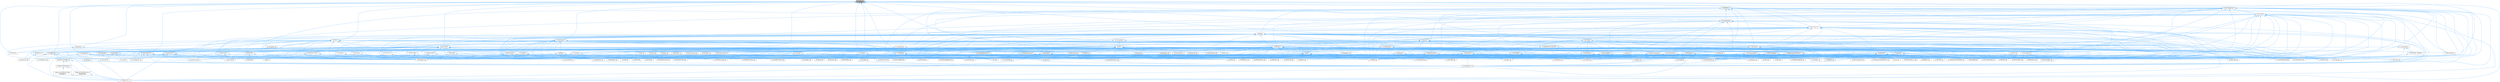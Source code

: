 digraph "src/types.h"
{
 // INTERACTIVE_SVG=YES
 // LATEX_PDF_SIZE
  bgcolor="transparent";
  edge [fontname=Helvetica,fontsize=10,labelfontname=Helvetica,labelfontsize=10];
  node [fontname=Helvetica,fontsize=10,shape=box,height=0.2,width=0.4];
  Node1 [label="src/types.h",height=0.2,width=0.4,color="gray40", fillcolor="grey60", style="filled", fontcolor="black",tooltip="This file contains a number of basic enums and types."];
  Node1 -> Node2 [dir="back",color="steelblue1",style="solid"];
  Node2 [label="src/clangparser.h",height=0.2,width=0.4,color="grey40", fillcolor="white", style="filled",URL="$d5/df7/clangparser_8h.html",tooltip=" "];
  Node2 -> Node3 [dir="back",color="steelblue1",style="solid"];
  Node3 [label="src/clangparser.cpp",height=0.2,width=0.4,color="grey40", fillcolor="white", style="filled",URL="$da/dce/clangparser_8cpp.html",tooltip=" "];
  Node2 -> Node4 [dir="back",color="steelblue1",style="solid"];
  Node4 [label="src/doxygen.cpp",height=0.2,width=0.4,color="grey40", fillcolor="white", style="filled",URL="$dc/d98/doxygen_8cpp.html",tooltip=" "];
  Node2 -> Node5 [dir="back",color="steelblue1",style="solid"];
  Node5 [label="src/filedef.cpp",height=0.2,width=0.4,color="grey40", fillcolor="white", style="filled",URL="$d6/ddc/filedef_8cpp.html",tooltip=" "];
  Node2 -> Node6 [dir="back",color="steelblue1",style="solid"];
  Node6 [label="src/scanner.l",height=0.2,width=0.4,color="grey40", fillcolor="white", style="filled",URL="$da/d11/scanner_8l.html",tooltip=" "];
  Node1 -> Node7 [dir="back",color="steelblue1",style="solid"];
  Node7 [label="src/classdef.cpp",height=0.2,width=0.4,color="grey40", fillcolor="white", style="filled",URL="$de/d89/classdef_8cpp.html",tooltip=" "];
  Node1 -> Node8 [dir="back",color="steelblue1",style="solid"];
  Node8 [label="src/commentscan.h",height=0.2,width=0.4,color="grey40", fillcolor="white", style="filled",URL="$db/d0d/commentscan_8h.html",tooltip="Interface for the comment block scanner."];
  Node8 -> Node9 [dir="back",color="steelblue1",style="solid"];
  Node9 [label="src/commentscan.l",height=0.2,width=0.4,color="grey40", fillcolor="white", style="filled",URL="$d7/d5f/commentscan_8l.html",tooltip=" "];
  Node8 -> Node10 [dir="back",color="steelblue1",style="solid"];
  Node10 [label="src/fortranscanner.l",height=0.2,width=0.4,color="grey40", fillcolor="white", style="filled",URL="$dd/d00/fortranscanner_8l.html",tooltip=" "];
  Node8 -> Node11 [dir="back",color="steelblue1",style="solid"];
  Node11 [label="src/markdown.cpp",height=0.2,width=0.4,color="grey40", fillcolor="white", style="filled",URL="$de/d04/markdown_8cpp.html",tooltip=" "];
  Node8 -> Node12 [dir="back",color="steelblue1",style="solid"];
  Node12 [label="src/pyscanner.l",height=0.2,width=0.4,color="grey40", fillcolor="white", style="filled",URL="$de/d2b/pyscanner_8l.html",tooltip=" "];
  Node8 -> Node6 [dir="back",color="steelblue1",style="solid"];
  Node8 -> Node13 [dir="back",color="steelblue1",style="solid"];
  Node13 [label="src/vhdldocgen.cpp",height=0.2,width=0.4,color="grey40", fillcolor="white", style="filled",URL="$de/dea/vhdldocgen_8cpp.html",tooltip=" "];
  Node8 -> Node14 [dir="back",color="steelblue1",style="solid"];
  Node14 [label="src/vhdljjparser.cpp",height=0.2,width=0.4,color="grey40", fillcolor="white", style="filled",URL="$d1/d86/vhdljjparser_8cpp.html",tooltip=" "];
  Node1 -> Node15 [dir="back",color="steelblue1",style="solid"];
  Node15 [label="src/context.h",height=0.2,width=0.4,color="grey40", fillcolor="white", style="filled",URL="$dc/d1e/context_8h.html",tooltip=" "];
  Node15 -> Node16 [dir="back",color="steelblue1",style="solid"];
  Node16 [label="src/context.cpp",height=0.2,width=0.4,color="grey40", fillcolor="white", style="filled",URL="$db/d12/context_8cpp.html",tooltip=" "];
  Node15 -> Node4 [dir="back",color="steelblue1",style="solid"];
  Node1 -> Node17 [dir="back",color="steelblue1",style="solid"];
  Node17 [label="src/declinfo.h",height=0.2,width=0.4,color="grey40", fillcolor="white", style="filled",URL="$d2/d4b/declinfo_8h.html",tooltip=" "];
  Node17 -> Node18 [dir="back",color="steelblue1",style="solid"];
  Node18 [label="src/declinfo.l",height=0.2,width=0.4,color="grey40", fillcolor="white", style="filled",URL="$d8/d0f/declinfo_8l.html",tooltip=" "];
  Node17 -> Node4 [dir="back",color="steelblue1",style="solid"];
  Node1 -> Node18 [dir="back",color="steelblue1",style="solid"];
  Node1 -> Node19 [dir="back",color="steelblue1",style="solid"];
  Node19 [label="src/defargs.h",height=0.2,width=0.4,color="grey40", fillcolor="white", style="filled",URL="$d8/d65/defargs_8h.html",tooltip=" "];
  Node19 -> Node7 [dir="back",color="steelblue1",style="solid"];
  Node19 -> Node20 [dir="back",color="steelblue1",style="solid"];
  Node20 [label="src/classlist.cpp",height=0.2,width=0.4,color="grey40", fillcolor="white", style="filled",URL="$d6/d10/classlist_8cpp.html",tooltip=" "];
  Node19 -> Node21 [dir="back",color="steelblue1",style="solid"];
  Node21 [label="src/defargs.l",height=0.2,width=0.4,color="grey40", fillcolor="white", style="filled",URL="$de/df3/defargs_8l.html",tooltip=" "];
  Node19 -> Node22 [dir="back",color="steelblue1",style="solid"];
  Node22 [label="src/defgen.cpp",height=0.2,width=0.4,color="grey40", fillcolor="white", style="filled",URL="$d3/d17/defgen_8cpp.html",tooltip=" "];
  Node19 -> Node23 [dir="back",color="steelblue1",style="solid"];
  Node23 [label="src/docbookgen.cpp",height=0.2,width=0.4,color="grey40", fillcolor="white", style="filled",URL="$d8/d29/docbookgen_8cpp.html",tooltip=" "];
  Node19 -> Node4 [dir="back",color="steelblue1",style="solid"];
  Node19 -> Node24 [dir="back",color="steelblue1",style="solid"];
  Node24 [label="src/fortrancode.l",height=0.2,width=0.4,color="grey40", fillcolor="white", style="filled",URL="$d9/d5b/fortrancode_8l.html",tooltip=" "];
  Node19 -> Node10 [dir="back",color="steelblue1",style="solid"];
  Node19 -> Node25 [dir="back",color="steelblue1",style="solid"];
  Node25 [label="src/memberdef.cpp",height=0.2,width=0.4,color="grey40", fillcolor="white", style="filled",URL="$d0/d72/memberdef_8cpp.html",tooltip=" "];
  Node19 -> Node26 [dir="back",color="steelblue1",style="solid"];
  Node26 [label="src/pre.l",height=0.2,width=0.4,color="grey40", fillcolor="white", style="filled",URL="$d0/da7/pre_8l.html",tooltip=" "];
  Node19 -> Node12 [dir="back",color="steelblue1",style="solid"];
  Node19 -> Node6 [dir="back",color="steelblue1",style="solid"];
  Node19 -> Node27 [dir="back",color="steelblue1",style="solid"];
  Node27 [label="src/symbolresolver.cpp",height=0.2,width=0.4,color="grey40", fillcolor="white", style="filled",URL="$d2/d99/symbolresolver_8cpp.html",tooltip=" "];
  Node19 -> Node28 [dir="back",color="steelblue1",style="solid"];
  Node28 [label="src/tagreader.cpp",height=0.2,width=0.4,color="grey40", fillcolor="white", style="filled",URL="$d4/d7b/tagreader_8cpp.html",tooltip=" "];
  Node19 -> Node29 [dir="back",color="steelblue1",style="solid"];
  Node29 [label="src/util.cpp",height=0.2,width=0.4,color="grey40", fillcolor="white", style="filled",URL="$df/d2d/util_8cpp.html",tooltip=" "];
  Node19 -> Node30 [dir="back",color="steelblue1",style="solid"];
  Node30 [label="src/xmlgen.cpp",height=0.2,width=0.4,color="grey40", fillcolor="white", style="filled",URL="$d0/dc3/xmlgen_8cpp.html",tooltip=" "];
  Node1 -> Node31 [dir="back",color="steelblue1",style="solid"];
  Node31 [label="src/definition.h",height=0.2,width=0.4,color="grey40", fillcolor="white", style="filled",URL="$df/da1/definition_8h.html",tooltip=" "];
  Node31 -> Node32 [dir="back",color="steelblue1",style="solid"];
  Node32 [label="src/classdef.h",height=0.2,width=0.4,color="grey40", fillcolor="white", style="filled",URL="$d1/da6/classdef_8h.html",tooltip=" "];
  Node32 -> Node7 [dir="back",color="steelblue1",style="solid"];
  Node32 -> Node33 [dir="back",color="steelblue1",style="solid"];
  Node33 [label="src/classlist.h",height=0.2,width=0.4,color="grey40", fillcolor="white", style="filled",URL="$d2/df8/classlist_8h.html",tooltip=" "];
  Node33 -> Node7 [dir="back",color="steelblue1",style="solid"];
  Node33 -> Node20 [dir="back",color="steelblue1",style="solid"];
  Node33 -> Node34 [dir="back",color="steelblue1",style="solid"];
  Node34 [label="src/code.l",height=0.2,width=0.4,color="grey40", fillcolor="white", style="filled",URL="$da/d1f/code_8l.html",tooltip=" "];
  Node33 -> Node16 [dir="back",color="steelblue1",style="solid"];
  Node33 -> Node22 [dir="back",color="steelblue1",style="solid"];
  Node33 -> Node35 [dir="back",color="steelblue1",style="solid"];
  Node35 [label="src/diagram.cpp",height=0.2,width=0.4,color="grey40", fillcolor="white", style="filled",URL="$da/d0d/diagram_8cpp.html",tooltip=" "];
  Node33 -> Node23 [dir="back",color="steelblue1",style="solid"];
  Node33 -> Node36 [dir="back",color="steelblue1",style="solid"];
  Node36 [label="src/docparser.cpp",height=0.2,width=0.4,color="grey40", fillcolor="white", style="filled",URL="$da/d17/docparser_8cpp.html",tooltip=" "];
  Node33 -> Node37 [dir="back",color="steelblue1",style="solid"];
  Node37 [label="src/dotgfxhierarchytable.cpp",height=0.2,width=0.4,color="grey40", fillcolor="white", style="filled",URL="$d4/d09/dotgfxhierarchytable_8cpp.html",tooltip=" "];
  Node33 -> Node38 [dir="back",color="steelblue1",style="solid"];
  Node38 [label="src/dotgroupcollaboration.cpp",height=0.2,width=0.4,color="grey40", fillcolor="white", style="filled",URL="$d1/d86/dotgroupcollaboration_8cpp.html",tooltip=" "];
  Node33 -> Node4 [dir="back",color="steelblue1",style="solid"];
  Node33 -> Node5 [dir="back",color="steelblue1",style="solid"];
  Node33 -> Node24 [dir="back",color="steelblue1",style="solid"];
  Node33 -> Node39 [dir="back",color="steelblue1",style="solid"];
  Node39 [label="src/groupdef.cpp",height=0.2,width=0.4,color="grey40", fillcolor="white", style="filled",URL="$d6/d42/groupdef_8cpp.html",tooltip=" "];
  Node33 -> Node40 [dir="back",color="steelblue1",style="solid"];
  Node40 [label="src/index.cpp",height=0.2,width=0.4,color="grey40", fillcolor="white", style="filled",URL="$db/d14/index_8cpp.html",tooltip="This file contains functions for the various index pages."];
  Node33 -> Node41 [dir="back",color="steelblue1",style="solid"];
  Node41 [label="src/latexgen.cpp",height=0.2,width=0.4,color="grey40", fillcolor="white", style="filled",URL="$d4/d42/latexgen_8cpp.html",tooltip=" "];
  Node33 -> Node42 [dir="back",color="steelblue1",style="solid"];
  Node42 [label="src/namespacedef.cpp",height=0.2,width=0.4,color="grey40", fillcolor="white", style="filled",URL="$d7/d1c/namespacedef_8cpp.html",tooltip=" "];
  Node33 -> Node43 [dir="back",color="steelblue1",style="solid"];
  Node43 [label="src/perlmodgen.cpp",height=0.2,width=0.4,color="grey40", fillcolor="white", style="filled",URL="$de/dd0/perlmodgen_8cpp.html",tooltip=" "];
  Node33 -> Node44 [dir="back",color="steelblue1",style="solid"];
  Node44 [label="src/pycode.l",height=0.2,width=0.4,color="grey40", fillcolor="white", style="filled",URL="$d3/ded/pycode_8l.html",tooltip=" "];
  Node33 -> Node45 [dir="back",color="steelblue1",style="solid"];
  Node45 [label="src/rtfgen.cpp",height=0.2,width=0.4,color="grey40", fillcolor="white", style="filled",URL="$d0/d9c/rtfgen_8cpp.html",tooltip=" "];
  Node33 -> Node46 [dir="back",color="steelblue1",style="solid"];
  Node46 [label="src/searchindex_js.cpp",height=0.2,width=0.4,color="grey40", fillcolor="white", style="filled",URL="$d9/d2f/searchindex__js_8cpp.html",tooltip=" "];
  Node33 -> Node29 [dir="back",color="steelblue1",style="solid"];
  Node33 -> Node13 [dir="back",color="steelblue1",style="solid"];
  Node33 -> Node30 [dir="back",color="steelblue1",style="solid"];
  Node32 -> Node15 [dir="back",color="steelblue1",style="solid"];
  Node32 -> Node35 [dir="back",color="steelblue1",style="solid"];
  Node32 -> Node23 [dir="back",color="steelblue1",style="solid"];
  Node32 -> Node47 [dir="back",color="steelblue1",style="solid"];
  Node47 [label="src/docsets.cpp",height=0.2,width=0.4,color="grey40", fillcolor="white", style="filled",URL="$d7/d8f/docsets_8cpp.html",tooltip=" "];
  Node32 -> Node48 [dir="back",color="steelblue1",style="solid"];
  Node48 [label="src/dotclassgraph.h",height=0.2,width=0.4,color="grey40", fillcolor="white", style="filled",URL="$d5/d04/dotclassgraph_8h.html",tooltip=" "];
  Node48 -> Node7 [dir="back",color="steelblue1",style="solid"];
  Node48 -> Node16 [dir="back",color="steelblue1",style="solid"];
  Node48 -> Node22 [dir="back",color="steelblue1",style="solid"];
  Node48 -> Node23 [dir="back",color="steelblue1",style="solid"];
  Node48 -> Node49 [dir="back",color="steelblue1",style="solid"];
  Node49 [label="src/dotclassgraph.cpp",height=0.2,width=0.4,color="grey40", fillcolor="white", style="filled",URL="$d4/dcd/dotclassgraph_8cpp.html",tooltip=" "];
  Node48 -> Node50 [dir="back",color="steelblue1",style="solid"];
  Node50 [label="src/htmlgen.cpp",height=0.2,width=0.4,color="grey40", fillcolor="white", style="filled",URL="$d8/d6e/htmlgen_8cpp.html",tooltip=" "];
  Node48 -> Node41 [dir="back",color="steelblue1",style="solid"];
  Node48 -> Node45 [dir="back",color="steelblue1",style="solid"];
  Node48 -> Node30 [dir="back",color="steelblue1",style="solid"];
  Node32 -> Node51 [dir="back",color="steelblue1",style="solid"];
  Node51 [label="src/dotgfxhierarchytable.h",height=0.2,width=0.4,color="grey40", fillcolor="white", style="filled",URL="$d2/de7/dotgfxhierarchytable_8h.html",tooltip=" "];
  Node51 -> Node16 [dir="back",color="steelblue1",style="solid"];
  Node51 -> Node15 [dir="back",color="steelblue1",style="solid"];
  Node51 -> Node37 [dir="back",color="steelblue1",style="solid"];
  Node51 -> Node50 [dir="back",color="steelblue1",style="solid"];
  Node51 -> Node40 [dir="back",color="steelblue1",style="solid"];
  Node32 -> Node52 [dir="back",color="steelblue1",style="solid"];
  Node52 [label="src/dotnode.cpp",height=0.2,width=0.4,color="grey40", fillcolor="white", style="filled",URL="$df/d58/dotnode_8cpp.html",tooltip=" "];
  Node32 -> Node5 [dir="back",color="steelblue1",style="solid"];
  Node32 -> Node53 [dir="back",color="steelblue1",style="solid"];
  Node53 [label="src/ftvhelp.cpp",height=0.2,width=0.4,color="grey40", fillcolor="white", style="filled",URL="$db/d41/ftvhelp_8cpp.html",tooltip=" "];
  Node32 -> Node39 [dir="back",color="steelblue1",style="solid"];
  Node32 -> Node54 [dir="back",color="steelblue1",style="solid"];
  Node54 [label="src/memberdef.h",height=0.2,width=0.4,color="grey40", fillcolor="white", style="filled",URL="$d4/d46/memberdef_8h.html",tooltip=" "];
  Node54 -> Node23 [dir="back",color="steelblue1",style="solid"];
  Node54 -> Node47 [dir="back",color="steelblue1",style="solid"];
  Node54 -> Node55 [dir="back",color="steelblue1",style="solid"];
  Node55 [label="src/dotcallgraph.h",height=0.2,width=0.4,color="grey40", fillcolor="white", style="filled",URL="$dc/dcf/dotcallgraph_8h.html",tooltip=" "];
  Node55 -> Node16 [dir="back",color="steelblue1",style="solid"];
  Node55 -> Node23 [dir="back",color="steelblue1",style="solid"];
  Node55 -> Node56 [dir="back",color="steelblue1",style="solid"];
  Node56 [label="src/dotcallgraph.cpp",height=0.2,width=0.4,color="grey40", fillcolor="white", style="filled",URL="$d4/dd5/dotcallgraph_8cpp.html",tooltip=" "];
  Node55 -> Node50 [dir="back",color="steelblue1",style="solid"];
  Node55 -> Node41 [dir="back",color="steelblue1",style="solid"];
  Node55 -> Node25 [dir="back",color="steelblue1",style="solid"];
  Node55 -> Node45 [dir="back",color="steelblue1",style="solid"];
  Node54 -> Node5 [dir="back",color="steelblue1",style="solid"];
  Node54 -> Node57 [dir="back",color="steelblue1",style="solid"];
  Node57 [label="src/htmldocvisitor.cpp",height=0.2,width=0.4,color="grey40", fillcolor="white", style="filled",URL="$da/db0/htmldocvisitor_8cpp.html",tooltip=" "];
  Node54 -> Node58 [dir="back",color="steelblue1",style="solid"];
  Node58 [label="src/htmlhelp.cpp",height=0.2,width=0.4,color="grey40", fillcolor="white", style="filled",URL="$d3/d4b/htmlhelp_8cpp.html",tooltip=" "];
  Node54 -> Node25 [dir="back",color="steelblue1",style="solid"];
  Node54 -> Node59 [dir="back",color="steelblue1",style="solid"];
  Node59 [label="src/memberlist.h",height=0.2,width=0.4,color="grey40", fillcolor="white", style="filled",URL="$dd/d78/memberlist_8h.html",tooltip=" "];
  Node59 -> Node7 [dir="back",color="steelblue1",style="solid"];
  Node59 -> Node15 [dir="back",color="steelblue1",style="solid"];
  Node59 -> Node22 [dir="back",color="steelblue1",style="solid"];
  Node59 -> Node60 [dir="back",color="steelblue1",style="solid"];
  Node60 [label="src/definition.cpp",height=0.2,width=0.4,color="grey40", fillcolor="white", style="filled",URL="$d3/dea/definition_8cpp.html",tooltip=" "];
  Node59 -> Node23 [dir="back",color="steelblue1",style="solid"];
  Node59 -> Node56 [dir="back",color="steelblue1",style="solid"];
  Node59 -> Node52 [dir="back",color="steelblue1",style="solid"];
  Node59 -> Node4 [dir="back",color="steelblue1",style="solid"];
  Node59 -> Node61 [dir="back",color="steelblue1",style="solid"];
  Node61 [label="src/doxygen.h",height=0.2,width=0.4,color="grey40", fillcolor="white", style="filled",URL="$d1/da1/doxygen_8h.html",tooltip=" "];
  Node61 -> Node7 [dir="back",color="steelblue1",style="solid"];
  Node61 -> Node20 [dir="back",color="steelblue1",style="solid"];
  Node61 -> Node34 [dir="back",color="steelblue1",style="solid"];
  Node61 -> Node62 [dir="back",color="steelblue1",style="solid"];
  Node62 [label="src/commentcnv.l",height=0.2,width=0.4,color="grey40", fillcolor="white", style="filled",URL="$d0/d47/commentcnv_8l.html",tooltip=" "];
  Node61 -> Node9 [dir="back",color="steelblue1",style="solid"];
  Node61 -> Node63 [dir="back",color="steelblue1",style="solid"];
  Node63 [label="src/conceptdef.cpp",height=0.2,width=0.4,color="grey40", fillcolor="white", style="filled",URL="$d8/d0a/conceptdef_8cpp.html",tooltip=" "];
  Node61 -> Node16 [dir="back",color="steelblue1",style="solid"];
  Node61 -> Node22 [dir="back",color="steelblue1",style="solid"];
  Node61 -> Node60 [dir="back",color="steelblue1",style="solid"];
  Node61 -> Node35 [dir="back",color="steelblue1",style="solid"];
  Node61 -> Node64 [dir="back",color="steelblue1",style="solid"];
  Node64 [label="src/dirdef.cpp",height=0.2,width=0.4,color="grey40", fillcolor="white", style="filled",URL="$d8/d52/dirdef_8cpp.html",tooltip=" "];
  Node61 -> Node23 [dir="back",color="steelblue1",style="solid"];
  Node61 -> Node65 [dir="back",color="steelblue1",style="solid"];
  Node65 [label="src/docbookvisitor.cpp",height=0.2,width=0.4,color="grey40", fillcolor="white", style="filled",URL="$dc/d05/docbookvisitor_8cpp.html",tooltip=" "];
  Node61 -> Node66 [dir="back",color="steelblue1",style="solid"];
  Node66 [label="src/docgroup.cpp",height=0.2,width=0.4,color="grey40", fillcolor="white", style="filled",URL="$d3/d36/docgroup_8cpp.html",tooltip=" "];
  Node61 -> Node67 [dir="back",color="steelblue1",style="solid"];
  Node67 [label="src/docnode.cpp",height=0.2,width=0.4,color="grey40", fillcolor="white", style="filled",URL="$d0/d2b/docnode_8cpp.html",tooltip=" "];
  Node61 -> Node36 [dir="back",color="steelblue1",style="solid"];
  Node61 -> Node47 [dir="back",color="steelblue1",style="solid"];
  Node61 -> Node68 [dir="back",color="steelblue1",style="solid"];
  Node68 [label="src/doctokenizer.l",height=0.2,width=0.4,color="grey40", fillcolor="white", style="filled",URL="$d1/d39/doctokenizer_8l.html",tooltip=" "];
  Node61 -> Node69 [dir="back",color="steelblue1",style="solid"];
  Node69 [label="src/docvisitor.cpp",height=0.2,width=0.4,color="grey40", fillcolor="white", style="filled",URL="$da/d39/docvisitor_8cpp.html",tooltip=" "];
  Node61 -> Node70 [dir="back",color="steelblue1",style="solid"];
  Node70 [label="src/dot.cpp",height=0.2,width=0.4,color="grey40", fillcolor="white", style="filled",URL="$de/daa/dot_8cpp.html",tooltip=" "];
  Node61 -> Node71 [dir="back",color="steelblue1",style="solid"];
  Node71 [label="src/dot.h",height=0.2,width=0.4,color="grey40", fillcolor="white", style="filled",URL="$d6/d4a/dot_8h.html",tooltip=" "];
  Node71 -> Node7 [dir="back",color="steelblue1",style="solid"];
  Node71 -> Node16 [dir="back",color="steelblue1",style="solid"];
  Node71 -> Node22 [dir="back",color="steelblue1",style="solid"];
  Node71 -> Node64 [dir="back",color="steelblue1",style="solid"];
  Node71 -> Node23 [dir="back",color="steelblue1",style="solid"];
  Node71 -> Node65 [dir="back",color="steelblue1",style="solid"];
  Node71 -> Node70 [dir="back",color="steelblue1",style="solid"];
  Node71 -> Node72 [dir="back",color="steelblue1",style="solid"];
  Node72 [label="src/dotfilepatcher.cpp",height=0.2,width=0.4,color="grey40", fillcolor="white", style="filled",URL="$d9/d92/dotfilepatcher_8cpp.html",tooltip=" "];
  Node71 -> Node73 [dir="back",color="steelblue1",style="solid"];
  Node73 [label="src/dotgraph.cpp",height=0.2,width=0.4,color="grey40", fillcolor="white", style="filled",URL="$de/d45/dotgraph_8cpp.html",tooltip=" "];
  Node71 -> Node74 [dir="back",color="steelblue1",style="solid"];
  Node74 [label="src/dotlegendgraph.cpp",height=0.2,width=0.4,color="grey40", fillcolor="white", style="filled",URL="$d4/d33/dotlegendgraph_8cpp.html",tooltip=" "];
  Node71 -> Node75 [dir="back",color="steelblue1",style="solid"];
  Node75 [label="src/dotrunner.cpp",height=0.2,width=0.4,color="grey40", fillcolor="white", style="filled",URL="$d1/dfe/dotrunner_8cpp.html",tooltip=" "];
  Node71 -> Node4 [dir="back",color="steelblue1",style="solid"];
  Node71 -> Node5 [dir="back",color="steelblue1",style="solid"];
  Node71 -> Node39 [dir="back",color="steelblue1",style="solid"];
  Node71 -> Node57 [dir="back",color="steelblue1",style="solid"];
  Node71 -> Node50 [dir="back",color="steelblue1",style="solid"];
  Node71 -> Node40 [dir="back",color="steelblue1",style="solid"];
  Node71 -> Node76 [dir="back",color="steelblue1",style="solid"];
  Node76 [label="src/latexdocvisitor.cpp",height=0.2,width=0.4,color="grey40", fillcolor="white", style="filled",URL="$d1/d4e/latexdocvisitor_8cpp.html",tooltip=" "];
  Node71 -> Node41 [dir="back",color="steelblue1",style="solid"];
  Node71 -> Node77 [dir="back",color="steelblue1",style="solid"];
  Node77 [label="src/mandocvisitor.cpp",height=0.2,width=0.4,color="grey40", fillcolor="white", style="filled",URL="$d8/dde/mandocvisitor_8cpp.html",tooltip=" "];
  Node71 -> Node25 [dir="back",color="steelblue1",style="solid"];
  Node71 -> Node78 [dir="back",color="steelblue1",style="solid"];
  Node78 [label="src/rtfdocvisitor.cpp",height=0.2,width=0.4,color="grey40", fillcolor="white", style="filled",URL="$de/d9a/rtfdocvisitor_8cpp.html",tooltip=" "];
  Node71 -> Node45 [dir="back",color="steelblue1",style="solid"];
  Node71 -> Node79 [dir="back",color="steelblue1",style="solid"];
  Node79 [label="src/xmldocvisitor.cpp",height=0.2,width=0.4,color="grey40", fillcolor="white", style="filled",URL="$dd/db6/xmldocvisitor_8cpp.html",tooltip=" "];
  Node71 -> Node30 [dir="back",color="steelblue1",style="solid"];
  Node61 -> Node80 [dir="back",color="steelblue1",style="solid"];
  Node80 [label="src/dotdirdeps.cpp",height=0.2,width=0.4,color="grey40", fillcolor="white", style="filled",URL="$da/d45/dotdirdeps_8cpp.html",tooltip=" "];
  Node61 -> Node72 [dir="back",color="steelblue1",style="solid"];
  Node61 -> Node37 [dir="back",color="steelblue1",style="solid"];
  Node61 -> Node73 [dir="back",color="steelblue1",style="solid"];
  Node61 -> Node38 [dir="back",color="steelblue1",style="solid"];
  Node61 -> Node74 [dir="back",color="steelblue1",style="solid"];
  Node61 -> Node52 [dir="back",color="steelblue1",style="solid"];
  Node61 -> Node75 [dir="back",color="steelblue1",style="solid"];
  Node61 -> Node4 [dir="back",color="steelblue1",style="solid"];
  Node61 -> Node81 [dir="back",color="steelblue1",style="solid"];
  Node81 [label="src/eclipsehelp.cpp",height=0.2,width=0.4,color="grey40", fillcolor="white", style="filled",URL="$d8/d56/eclipsehelp_8cpp.html",tooltip=" "];
  Node61 -> Node82 [dir="back",color="steelblue1",style="solid"];
  Node82 [label="src/entry.cpp",height=0.2,width=0.4,color="grey40", fillcolor="white", style="filled",URL="$d2/dd2/entry_8cpp.html",tooltip=" "];
  Node61 -> Node5 [dir="back",color="steelblue1",style="solid"];
  Node61 -> Node83 [dir="back",color="steelblue1",style="solid"];
  Node83 [label="src/formula.cpp",height=0.2,width=0.4,color="grey40", fillcolor="white", style="filled",URL="$d7/d5b/formula_8cpp.html",tooltip=" "];
  Node61 -> Node24 [dir="back",color="steelblue1",style="solid"];
  Node61 -> Node10 [dir="back",color="steelblue1",style="solid"];
  Node61 -> Node53 [dir="back",color="steelblue1",style="solid"];
  Node61 -> Node39 [dir="back",color="steelblue1",style="solid"];
  Node61 -> Node57 [dir="back",color="steelblue1",style="solid"];
  Node61 -> Node50 [dir="back",color="steelblue1",style="solid"];
  Node61 -> Node58 [dir="back",color="steelblue1",style="solid"];
  Node61 -> Node40 [dir="back",color="steelblue1",style="solid"];
  Node61 -> Node76 [dir="back",color="steelblue1",style="solid"];
  Node61 -> Node41 [dir="back",color="steelblue1",style="solid"];
  Node61 -> Node84 [dir="back",color="steelblue1",style="solid"];
  Node84 [label="src/layout.cpp",height=0.2,width=0.4,color="grey40", fillcolor="white", style="filled",URL="$db/d16/layout_8cpp.html",tooltip=" "];
  Node61 -> Node85 [dir="back",color="steelblue1",style="solid"];
  Node85 [label="src/lexcode.l",height=0.2,width=0.4,color="grey40", fillcolor="white", style="filled",URL="$d0/d7e/lexcode_8l.html",tooltip=" "];
  Node61 -> Node86 [dir="back",color="steelblue1",style="solid"];
  Node86 [label="src/main.cpp",height=0.2,width=0.4,color="grey40", fillcolor="white", style="filled",URL="$df/d0a/main_8cpp.html",tooltip="main entry point for doxygen"];
  Node61 -> Node77 [dir="back",color="steelblue1",style="solid"];
  Node61 -> Node87 [dir="back",color="steelblue1",style="solid"];
  Node87 [label="src/mangen.cpp",height=0.2,width=0.4,color="grey40", fillcolor="white", style="filled",URL="$d7/de7/mangen_8cpp.html",tooltip=" "];
  Node61 -> Node11 [dir="back",color="steelblue1",style="solid"];
  Node61 -> Node25 [dir="back",color="steelblue1",style="solid"];
  Node61 -> Node88 [dir="back",color="steelblue1",style="solid"];
  Node88 [label="src/membergroup.cpp",height=0.2,width=0.4,color="grey40", fillcolor="white", style="filled",URL="$d6/d18/membergroup_8cpp.html",tooltip=" "];
  Node61 -> Node89 [dir="back",color="steelblue1",style="solid"];
  Node89 [label="src/memberlist.cpp",height=0.2,width=0.4,color="grey40", fillcolor="white", style="filled",URL="$d0/d14/memberlist_8cpp.html",tooltip=" "];
  Node61 -> Node90 [dir="back",color="steelblue1",style="solid"];
  Node90 [label="src/message.cpp",height=0.2,width=0.4,color="grey40", fillcolor="white", style="filled",URL="$d8/d6a/message_8cpp.html",tooltip=" "];
  Node61 -> Node91 [dir="back",color="steelblue1",style="solid"];
  Node91 [label="src/msc.cpp",height=0.2,width=0.4,color="grey40", fillcolor="white", style="filled",URL="$db/d33/msc_8cpp.html",tooltip=" "];
  Node61 -> Node42 [dir="back",color="steelblue1",style="solid"];
  Node61 -> Node92 [dir="back",color="steelblue1",style="solid"];
  Node92 [label="src/outputgen.cpp",height=0.2,width=0.4,color="grey40", fillcolor="white", style="filled",URL="$d0/d17/outputgen_8cpp.html",tooltip=" "];
  Node61 -> Node93 [dir="back",color="steelblue1",style="solid"];
  Node93 [label="src/outputlist.cpp",height=0.2,width=0.4,color="grey40", fillcolor="white", style="filled",URL="$db/dd8/outputlist_8cpp.html",tooltip=" "];
  Node61 -> Node94 [dir="back",color="steelblue1",style="solid"];
  Node94 [label="src/outputlist.h",height=0.2,width=0.4,color="grey40", fillcolor="white", style="filled",URL="$d2/db9/outputlist_8h.html",tooltip=" "];
  Node94 -> Node7 [dir="back",color="steelblue1",style="solid"];
  Node94 -> Node20 [dir="back",color="steelblue1",style="solid"];
  Node94 -> Node34 [dir="back",color="steelblue1",style="solid"];
  Node94 -> Node63 [dir="back",color="steelblue1",style="solid"];
  Node94 -> Node60 [dir="back",color="steelblue1",style="solid"];
  Node94 -> Node64 [dir="back",color="steelblue1",style="solid"];
  Node94 -> Node4 [dir="back",color="steelblue1",style="solid"];
  Node94 -> Node5 [dir="back",color="steelblue1",style="solid"];
  Node94 -> Node24 [dir="back",color="steelblue1",style="solid"];
  Node94 -> Node39 [dir="back",color="steelblue1",style="solid"];
  Node94 -> Node40 [dir="back",color="steelblue1",style="solid"];
  Node94 -> Node25 [dir="back",color="steelblue1",style="solid"];
  Node94 -> Node88 [dir="back",color="steelblue1",style="solid"];
  Node94 -> Node89 [dir="back",color="steelblue1",style="solid"];
  Node94 -> Node42 [dir="back",color="steelblue1",style="solid"];
  Node94 -> Node93 [dir="back",color="steelblue1",style="solid"];
  Node94 -> Node95 [dir="back",color="steelblue1",style="solid"];
  Node95 [label="src/pagedef.cpp",height=0.2,width=0.4,color="grey40", fillcolor="white", style="filled",URL="$d9/db4/pagedef_8cpp.html",tooltip=" "];
  Node94 -> Node44 [dir="back",color="steelblue1",style="solid"];
  Node94 -> Node96 [dir="back",color="steelblue1",style="solid"];
  Node96 [label="src/sqlcode.l",height=0.2,width=0.4,color="grey40", fillcolor="white", style="filled",URL="$d2/dda/sqlcode_8l.html",tooltip=" "];
  Node94 -> Node29 [dir="back",color="steelblue1",style="solid"];
  Node94 -> Node97 [dir="back",color="steelblue1",style="solid"];
  Node97 [label="src/vhdlcode.l",height=0.2,width=0.4,color="grey40", fillcolor="white", style="filled",URL="$d5/d6a/vhdlcode_8l.html",tooltip=" "];
  Node94 -> Node13 [dir="back",color="steelblue1",style="solid"];
  Node94 -> Node14 [dir="back",color="steelblue1",style="solid"];
  Node94 -> Node98 [dir="back",color="steelblue1",style="solid"];
  Node98 [label="src/xmlcode.l",height=0.2,width=0.4,color="grey40", fillcolor="white", style="filled",URL="$dc/dc1/xmlcode_8l.html",tooltip=" "];
  Node61 -> Node95 [dir="back",color="steelblue1",style="solid"];
  Node61 -> Node43 [dir="back",color="steelblue1",style="solid"];
  Node61 -> Node99 [dir="back",color="steelblue1",style="solid"];
  Node99 [label="src/plantuml.cpp",height=0.2,width=0.4,color="grey40", fillcolor="white", style="filled",URL="$d7/d5b/plantuml_8cpp.html",tooltip=" "];
  Node61 -> Node26 [dir="back",color="steelblue1",style="solid"];
  Node61 -> Node44 [dir="back",color="steelblue1",style="solid"];
  Node61 -> Node12 [dir="back",color="steelblue1",style="solid"];
  Node61 -> Node100 [dir="back",color="steelblue1",style="solid"];
  Node100 [label="src/qhp.cpp",height=0.2,width=0.4,color="grey40", fillcolor="white", style="filled",URL="$d9/d45/qhp_8cpp.html",tooltip=" "];
  Node61 -> Node78 [dir="back",color="steelblue1",style="solid"];
  Node61 -> Node45 [dir="back",color="steelblue1",style="solid"];
  Node61 -> Node6 [dir="back",color="steelblue1",style="solid"];
  Node61 -> Node101 [dir="back",color="steelblue1",style="solid"];
  Node101 [label="src/searchindex.cpp",height=0.2,width=0.4,color="grey40", fillcolor="white", style="filled",URL="$d7/d79/searchindex_8cpp.html",tooltip=" "];
  Node61 -> Node46 [dir="back",color="steelblue1",style="solid"];
  Node61 -> Node96 [dir="back",color="steelblue1",style="solid"];
  Node61 -> Node27 [dir="back",color="steelblue1",style="solid"];
  Node61 -> Node28 [dir="back",color="steelblue1",style="solid"];
  Node61 -> Node102 [dir="back",color="steelblue1",style="solid"];
  Node102 [label="src/tooltip.cpp",height=0.2,width=0.4,color="grey40", fillcolor="white", style="filled",URL="$d7/d56/tooltip_8cpp.html",tooltip=" "];
  Node61 -> Node29 [dir="back",color="steelblue1",style="solid"];
  Node61 -> Node97 [dir="back",color="steelblue1",style="solid"];
  Node61 -> Node13 [dir="back",color="steelblue1",style="solid"];
  Node61 -> Node14 [dir="back",color="steelblue1",style="solid"];
  Node61 -> Node98 [dir="back",color="steelblue1",style="solid"];
  Node61 -> Node79 [dir="back",color="steelblue1",style="solid"];
  Node61 -> Node30 [dir="back",color="steelblue1",style="solid"];
  Node59 -> Node5 [dir="back",color="steelblue1",style="solid"];
  Node59 -> Node103 [dir="back",color="steelblue1",style="solid"];
  Node103 [label="src/filedef.h",height=0.2,width=0.4,color="grey40", fillcolor="white", style="filled",URL="$d4/d3a/filedef_8h.html",tooltip=" "];
  Node103 -> Node7 [dir="back",color="steelblue1",style="solid"];
  Node103 -> Node34 [dir="back",color="steelblue1",style="solid"];
  Node103 -> Node104 [dir="back",color="steelblue1",style="solid"];
  Node104 [label="src/conceptdef.h",height=0.2,width=0.4,color="grey40", fillcolor="white", style="filled",URL="$da/df1/conceptdef_8h.html",tooltip=" "];
  Node104 -> Node63 [dir="back",color="steelblue1",style="solid"];
  Node104 -> Node4 [dir="back",color="steelblue1",style="solid"];
  Node104 -> Node5 [dir="back",color="steelblue1",style="solid"];
  Node104 -> Node42 [dir="back",color="steelblue1",style="solid"];
  Node104 -> Node105 [dir="back",color="steelblue1",style="solid"];
  Node105 [label="src/util.h",height=0.2,width=0.4,color="grey40", fillcolor="white", style="filled",URL="$d8/d3c/util_8h.html",tooltip="A bunch of utility functions."];
  Node105 -> Node106 [dir="back",color="steelblue1",style="solid"];
  Node106 [label="src/cite.cpp",height=0.2,width=0.4,color="grey40", fillcolor="white", style="filled",URL="$d5/d0b/cite_8cpp.html",tooltip=" "];
  Node105 -> Node7 [dir="back",color="steelblue1",style="solid"];
  Node105 -> Node20 [dir="back",color="steelblue1",style="solid"];
  Node105 -> Node34 [dir="back",color="steelblue1",style="solid"];
  Node105 -> Node62 [dir="back",color="steelblue1",style="solid"];
  Node105 -> Node9 [dir="back",color="steelblue1",style="solid"];
  Node105 -> Node63 [dir="back",color="steelblue1",style="solid"];
  Node105 -> Node16 [dir="back",color="steelblue1",style="solid"];
  Node105 -> Node18 [dir="back",color="steelblue1",style="solid"];
  Node105 -> Node21 [dir="back",color="steelblue1",style="solid"];
  Node105 -> Node22 [dir="back",color="steelblue1",style="solid"];
  Node105 -> Node60 [dir="back",color="steelblue1",style="solid"];
  Node105 -> Node107 [dir="back",color="steelblue1",style="solid"];
  Node107 [label="src/dia.cpp",height=0.2,width=0.4,color="grey40", fillcolor="white", style="filled",URL="$d1/df5/dia_8cpp.html",tooltip=" "];
  Node105 -> Node35 [dir="back",color="steelblue1",style="solid"];
  Node105 -> Node64 [dir="back",color="steelblue1",style="solid"];
  Node105 -> Node23 [dir="back",color="steelblue1",style="solid"];
  Node105 -> Node65 [dir="back",color="steelblue1",style="solid"];
  Node105 -> Node66 [dir="back",color="steelblue1",style="solid"];
  Node105 -> Node67 [dir="back",color="steelblue1",style="solid"];
  Node105 -> Node36 [dir="back",color="steelblue1",style="solid"];
  Node105 -> Node47 [dir="back",color="steelblue1",style="solid"];
  Node105 -> Node69 [dir="back",color="steelblue1",style="solid"];
  Node105 -> Node70 [dir="back",color="steelblue1",style="solid"];
  Node105 -> Node56 [dir="back",color="steelblue1",style="solid"];
  Node105 -> Node49 [dir="back",color="steelblue1",style="solid"];
  Node105 -> Node80 [dir="back",color="steelblue1",style="solid"];
  Node105 -> Node72 [dir="back",color="steelblue1",style="solid"];
  Node105 -> Node37 [dir="back",color="steelblue1",style="solid"];
  Node105 -> Node73 [dir="back",color="steelblue1",style="solid"];
  Node105 -> Node38 [dir="back",color="steelblue1",style="solid"];
  Node105 -> Node108 [dir="back",color="steelblue1",style="solid"];
  Node108 [label="src/dotincldepgraph.cpp",height=0.2,width=0.4,color="grey40", fillcolor="white", style="filled",URL="$da/d57/dotincldepgraph_8cpp.html",tooltip=" "];
  Node105 -> Node74 [dir="back",color="steelblue1",style="solid"];
  Node105 -> Node52 [dir="back",color="steelblue1",style="solid"];
  Node105 -> Node75 [dir="back",color="steelblue1",style="solid"];
  Node105 -> Node4 [dir="back",color="steelblue1",style="solid"];
  Node105 -> Node81 [dir="back",color="steelblue1",style="solid"];
  Node105 -> Node109 [dir="back",color="steelblue1",style="solid"];
  Node109 [label="src/emoji.cpp",height=0.2,width=0.4,color="grey40", fillcolor="white", style="filled",URL="$d2/d38/emoji_8cpp.html",tooltip=" "];
  Node105 -> Node82 [dir="back",color="steelblue1",style="solid"];
  Node105 -> Node5 [dir="back",color="steelblue1",style="solid"];
  Node105 -> Node110 [dir="back",color="steelblue1",style="solid"];
  Node110 [label="src/filename.h",height=0.2,width=0.4,color="grey40", fillcolor="white", style="filled",URL="$dc/dd6/filename_8h.html",tooltip=" "];
  Node110 -> Node34 [dir="back",color="steelblue1",style="solid"];
  Node110 -> Node16 [dir="back",color="steelblue1",style="solid"];
  Node110 -> Node22 [dir="back",color="steelblue1",style="solid"];
  Node110 -> Node64 [dir="back",color="steelblue1",style="solid"];
  Node110 -> Node23 [dir="back",color="steelblue1",style="solid"];
  Node110 -> Node65 [dir="back",color="steelblue1",style="solid"];
  Node110 -> Node4 [dir="back",color="steelblue1",style="solid"];
  Node110 -> Node5 [dir="back",color="steelblue1",style="solid"];
  Node110 -> Node40 [dir="back",color="steelblue1",style="solid"];
  Node110 -> Node41 [dir="back",color="steelblue1",style="solid"];
  Node110 -> Node43 [dir="back",color="steelblue1",style="solid"];
  Node110 -> Node45 [dir="back",color="steelblue1",style="solid"];
  Node110 -> Node46 [dir="back",color="steelblue1",style="solid"];
  Node110 -> Node28 [dir="back",color="steelblue1",style="solid"];
  Node110 -> Node29 [dir="back",color="steelblue1",style="solid"];
  Node110 -> Node13 [dir="back",color="steelblue1",style="solid"];
  Node110 -> Node79 [dir="back",color="steelblue1",style="solid"];
  Node110 -> Node30 [dir="back",color="steelblue1",style="solid"];
  Node105 -> Node83 [dir="back",color="steelblue1",style="solid"];
  Node105 -> Node24 [dir="back",color="steelblue1",style="solid"];
  Node105 -> Node10 [dir="back",color="steelblue1",style="solid"];
  Node105 -> Node53 [dir="back",color="steelblue1",style="solid"];
  Node105 -> Node39 [dir="back",color="steelblue1",style="solid"];
  Node105 -> Node111 [dir="back",color="steelblue1",style="solid"];
  Node111 [label="src/htags.cpp",height=0.2,width=0.4,color="grey40", fillcolor="white", style="filled",URL="$d9/db7/htags_8cpp.html",tooltip=" "];
  Node105 -> Node57 [dir="back",color="steelblue1",style="solid"];
  Node105 -> Node50 [dir="back",color="steelblue1",style="solid"];
  Node105 -> Node58 [dir="back",color="steelblue1",style="solid"];
  Node105 -> Node40 [dir="back",color="steelblue1",style="solid"];
  Node105 -> Node112 [dir="back",color="steelblue1",style="solid"];
  Node112 [label="src/language.cpp",height=0.2,width=0.4,color="grey40", fillcolor="white", style="filled",URL="$d2/d48/language_8cpp.html",tooltip=" "];
  Node105 -> Node76 [dir="back",color="steelblue1",style="solid"];
  Node105 -> Node41 [dir="back",color="steelblue1",style="solid"];
  Node105 -> Node84 [dir="back",color="steelblue1",style="solid"];
  Node105 -> Node113 [dir="back",color="steelblue1",style="solid"];
  Node113 [label="src/lexscanner.l",height=0.2,width=0.4,color="grey40", fillcolor="white", style="filled",URL="$d4/d7d/lexscanner_8l.html",tooltip=" "];
  Node105 -> Node77 [dir="back",color="steelblue1",style="solid"];
  Node105 -> Node87 [dir="back",color="steelblue1",style="solid"];
  Node105 -> Node11 [dir="back",color="steelblue1",style="solid"];
  Node105 -> Node25 [dir="back",color="steelblue1",style="solid"];
  Node105 -> Node88 [dir="back",color="steelblue1",style="solid"];
  Node105 -> Node89 [dir="back",color="steelblue1",style="solid"];
  Node105 -> Node91 [dir="back",color="steelblue1",style="solid"];
  Node105 -> Node42 [dir="back",color="steelblue1",style="solid"];
  Node105 -> Node95 [dir="back",color="steelblue1",style="solid"];
  Node105 -> Node43 [dir="back",color="steelblue1",style="solid"];
  Node105 -> Node99 [dir="back",color="steelblue1",style="solid"];
  Node105 -> Node114 [dir="back",color="steelblue1",style="solid"];
  Node114 [label="src/portable.cpp",height=0.2,width=0.4,color="grey40", fillcolor="white", style="filled",URL="$d0/d1c/portable_8cpp.html",tooltip=" "];
  Node105 -> Node26 [dir="back",color="steelblue1",style="solid"];
  Node105 -> Node44 [dir="back",color="steelblue1",style="solid"];
  Node105 -> Node12 [dir="back",color="steelblue1",style="solid"];
  Node105 -> Node100 [dir="back",color="steelblue1",style="solid"];
  Node105 -> Node115 [dir="back",color="steelblue1",style="solid"];
  Node115 [label="src/reflist.cpp",height=0.2,width=0.4,color="grey40", fillcolor="white", style="filled",URL="$d4/d09/reflist_8cpp.html",tooltip=" "];
  Node105 -> Node116 [dir="back",color="steelblue1",style="solid"];
  Node116 [label="src/resourcemgr.cpp",height=0.2,width=0.4,color="grey40", fillcolor="white", style="filled",URL="$d6/dde/resourcemgr_8cpp.html",tooltip=" "];
  Node105 -> Node78 [dir="back",color="steelblue1",style="solid"];
  Node105 -> Node45 [dir="back",color="steelblue1",style="solid"];
  Node105 -> Node6 [dir="back",color="steelblue1",style="solid"];
  Node105 -> Node101 [dir="back",color="steelblue1",style="solid"];
  Node105 -> Node46 [dir="back",color="steelblue1",style="solid"];
  Node105 -> Node96 [dir="back",color="steelblue1",style="solid"];
  Node105 -> Node27 [dir="back",color="steelblue1",style="solid"];
  Node105 -> Node28 [dir="back",color="steelblue1",style="solid"];
  Node105 -> Node117 [dir="back",color="steelblue1",style="solid"];
  Node117 [label="src/template.cpp",height=0.2,width=0.4,color="grey40", fillcolor="white", style="filled",URL="$df/d54/template_8cpp.html",tooltip=" "];
  Node105 -> Node118 [dir="back",color="steelblue1",style="solid"];
  Node118 [label="src/textdocvisitor.cpp",height=0.2,width=0.4,color="grey40", fillcolor="white", style="filled",URL="$d3/da6/textdocvisitor_8cpp.html",tooltip=" "];
  Node105 -> Node102 [dir="back",color="steelblue1",style="solid"];
  Node105 -> Node29 [dir="back",color="steelblue1",style="solid"];
  Node105 -> Node97 [dir="back",color="steelblue1",style="solid"];
  Node105 -> Node13 [dir="back",color="steelblue1",style="solid"];
  Node105 -> Node14 [dir="back",color="steelblue1",style="solid"];
  Node105 -> Node119 [dir="back",color="steelblue1",style="solid"];
  Node119 [label="src/vhdljjparser.h",height=0.2,width=0.4,color="grey40", fillcolor="white", style="filled",URL="$d2/d55/vhdljjparser_8h.html",tooltip=" "];
  Node119 -> Node4 [dir="back",color="steelblue1",style="solid"];
  Node119 -> Node13 [dir="back",color="steelblue1",style="solid"];
  Node119 -> Node14 [dir="back",color="steelblue1",style="solid"];
  Node119 -> Node120 [dir="back",color="steelblue1",style="solid"];
  Node120 [label="vhdlparser/VhdlParser.h",height=0.2,width=0.4,color="grey40", fillcolor="white", style="filled",URL="$d5/df9/_vhdl_parser_8h.html",tooltip=" "];
  Node120 -> Node13 [dir="back",color="steelblue1",style="solid"];
  Node120 -> Node121 [dir="back",color="steelblue1",style="solid"];
  Node121 [label="vhdlparser/VhdlParserError\lHandler.hpp",height=0.2,width=0.4,color="grey40", fillcolor="white", style="filled",URL="$d2/dc3/_vhdl_parser_error_handler_8hpp.html",tooltip=" "];
  Node121 -> Node14 [dir="back",color="steelblue1",style="solid"];
  Node120 -> Node122 [dir="back",color="steelblue1",style="solid"];
  Node122 [label="vhdlparser/vhdlstring.h",height=0.2,width=0.4,color="grey40", fillcolor="white", style="filled",URL="$d9/d48/vhdlstring_8h.html",tooltip=" "];
  Node122 -> Node121 [dir="back",color="steelblue1",style="solid"];
  Node122 -> Node123 [dir="back",color="steelblue1",style="solid"];
  Node123 [label="vhdlparser/VhdlParserToken\lManager.h",height=0.2,width=0.4,color="grey40", fillcolor="white", style="filled",URL="$d7/dad/_vhdl_parser_token_manager_8h.html",tooltip=" "];
  Node123 -> Node14 [dir="back",color="steelblue1",style="solid"];
  Node105 -> Node98 [dir="back",color="steelblue1",style="solid"];
  Node105 -> Node79 [dir="back",color="steelblue1",style="solid"];
  Node105 -> Node30 [dir="back",color="steelblue1",style="solid"];
  Node103 -> Node16 [dir="back",color="steelblue1",style="solid"];
  Node103 -> Node22 [dir="back",color="steelblue1",style="solid"];
  Node103 -> Node60 [dir="back",color="steelblue1",style="solid"];
  Node103 -> Node64 [dir="back",color="steelblue1",style="solid"];
  Node103 -> Node65 [dir="back",color="steelblue1",style="solid"];
  Node103 -> Node36 [dir="back",color="steelblue1",style="solid"];
  Node103 -> Node47 [dir="back",color="steelblue1",style="solid"];
  Node103 -> Node124 [dir="back",color="steelblue1",style="solid"];
  Node124 [label="src/dotincldepgraph.h",height=0.2,width=0.4,color="grey40", fillcolor="white", style="filled",URL="$dd/d8c/dotincldepgraph_8h.html",tooltip=" "];
  Node124 -> Node16 [dir="back",color="steelblue1",style="solid"];
  Node124 -> Node23 [dir="back",color="steelblue1",style="solid"];
  Node124 -> Node108 [dir="back",color="steelblue1",style="solid"];
  Node124 -> Node5 [dir="back",color="steelblue1",style="solid"];
  Node124 -> Node50 [dir="back",color="steelblue1",style="solid"];
  Node124 -> Node41 [dir="back",color="steelblue1",style="solid"];
  Node124 -> Node45 [dir="back",color="steelblue1",style="solid"];
  Node124 -> Node30 [dir="back",color="steelblue1",style="solid"];
  Node103 -> Node5 [dir="back",color="steelblue1",style="solid"];
  Node103 -> Node24 [dir="back",color="steelblue1",style="solid"];
  Node103 -> Node53 [dir="back",color="steelblue1",style="solid"];
  Node103 -> Node39 [dir="back",color="steelblue1",style="solid"];
  Node103 -> Node57 [dir="back",color="steelblue1",style="solid"];
  Node103 -> Node58 [dir="back",color="steelblue1",style="solid"];
  Node103 -> Node40 [dir="back",color="steelblue1",style="solid"];
  Node103 -> Node76 [dir="back",color="steelblue1",style="solid"];
  Node103 -> Node85 [dir="back",color="steelblue1",style="solid"];
  Node103 -> Node77 [dir="back",color="steelblue1",style="solid"];
  Node103 -> Node25 [dir="back",color="steelblue1",style="solid"];
  Node103 -> Node88 [dir="back",color="steelblue1",style="solid"];
  Node103 -> Node89 [dir="back",color="steelblue1",style="solid"];
  Node103 -> Node125 [dir="back",color="steelblue1",style="solid"];
  Node125 [label="src/namespacedef.h",height=0.2,width=0.4,color="grey40", fillcolor="white", style="filled",URL="$d7/d97/namespacedef_8h.html",tooltip=" "];
  Node125 -> Node7 [dir="back",color="steelblue1",style="solid"];
  Node125 -> Node34 [dir="back",color="steelblue1",style="solid"];
  Node125 -> Node63 [dir="back",color="steelblue1",style="solid"];
  Node125 -> Node16 [dir="back",color="steelblue1",style="solid"];
  Node125 -> Node22 [dir="back",color="steelblue1",style="solid"];
  Node125 -> Node60 [dir="back",color="steelblue1",style="solid"];
  Node125 -> Node23 [dir="back",color="steelblue1",style="solid"];
  Node125 -> Node67 [dir="back",color="steelblue1",style="solid"];
  Node125 -> Node36 [dir="back",color="steelblue1",style="solid"];
  Node125 -> Node47 [dir="back",color="steelblue1",style="solid"];
  Node125 -> Node38 [dir="back",color="steelblue1",style="solid"];
  Node125 -> Node4 [dir="back",color="steelblue1",style="solid"];
  Node125 -> Node5 [dir="back",color="steelblue1",style="solid"];
  Node125 -> Node24 [dir="back",color="steelblue1",style="solid"];
  Node125 -> Node39 [dir="back",color="steelblue1",style="solid"];
  Node125 -> Node40 [dir="back",color="steelblue1",style="solid"];
  Node125 -> Node41 [dir="back",color="steelblue1",style="solid"];
  Node125 -> Node25 [dir="back",color="steelblue1",style="solid"];
  Node125 -> Node88 [dir="back",color="steelblue1",style="solid"];
  Node125 -> Node89 [dir="back",color="steelblue1",style="solid"];
  Node125 -> Node42 [dir="back",color="steelblue1",style="solid"];
  Node125 -> Node95 [dir="back",color="steelblue1",style="solid"];
  Node125 -> Node43 [dir="back",color="steelblue1",style="solid"];
  Node125 -> Node44 [dir="back",color="steelblue1",style="solid"];
  Node125 -> Node45 [dir="back",color="steelblue1",style="solid"];
  Node125 -> Node46 [dir="back",color="steelblue1",style="solid"];
  Node125 -> Node27 [dir="back",color="steelblue1",style="solid"];
  Node125 -> Node29 [dir="back",color="steelblue1",style="solid"];
  Node125 -> Node13 [dir="back",color="steelblue1",style="solid"];
  Node125 -> Node30 [dir="back",color="steelblue1",style="solid"];
  Node103 -> Node26 [dir="back",color="steelblue1",style="solid"];
  Node103 -> Node44 [dir="back",color="steelblue1",style="solid"];
  Node103 -> Node78 [dir="back",color="steelblue1",style="solid"];
  Node103 -> Node101 [dir="back",color="steelblue1",style="solid"];
  Node103 -> Node96 [dir="back",color="steelblue1",style="solid"];
  Node103 -> Node28 [dir="back",color="steelblue1",style="solid"];
  Node103 -> Node102 [dir="back",color="steelblue1",style="solid"];
  Node103 -> Node29 [dir="back",color="steelblue1",style="solid"];
  Node103 -> Node97 [dir="back",color="steelblue1",style="solid"];
  Node103 -> Node98 [dir="back",color="steelblue1",style="solid"];
  Node103 -> Node79 [dir="back",color="steelblue1",style="solid"];
  Node59 -> Node39 [dir="back",color="steelblue1",style="solid"];
  Node59 -> Node40 [dir="back",color="steelblue1",style="solid"];
  Node59 -> Node25 [dir="back",color="steelblue1",style="solid"];
  Node59 -> Node88 [dir="back",color="steelblue1",style="solid"];
  Node59 -> Node89 [dir="back",color="steelblue1",style="solid"];
  Node59 -> Node42 [dir="back",color="steelblue1",style="solid"];
  Node59 -> Node43 [dir="back",color="steelblue1",style="solid"];
  Node59 -> Node29 [dir="back",color="steelblue1",style="solid"];
  Node59 -> Node13 [dir="back",color="steelblue1",style="solid"];
  Node59 -> Node30 [dir="back",color="steelblue1",style="solid"];
  Node54 -> Node126 [dir="back",color="steelblue1",style="solid"];
  Node126 [label="src/membername.h",height=0.2,width=0.4,color="grey40", fillcolor="white", style="filled",URL="$d7/dfc/membername_8h.html",tooltip=" "];
  Node126 -> Node7 [dir="back",color="steelblue1",style="solid"];
  Node126 -> Node34 [dir="back",color="steelblue1",style="solid"];
  Node126 -> Node16 [dir="back",color="steelblue1",style="solid"];
  Node126 -> Node23 [dir="back",color="steelblue1",style="solid"];
  Node126 -> Node4 [dir="back",color="steelblue1",style="solid"];
  Node126 -> Node24 [dir="back",color="steelblue1",style="solid"];
  Node126 -> Node39 [dir="back",color="steelblue1",style="solid"];
  Node126 -> Node25 [dir="back",color="steelblue1",style="solid"];
  Node126 -> Node42 [dir="back",color="steelblue1",style="solid"];
  Node126 -> Node43 [dir="back",color="steelblue1",style="solid"];
  Node126 -> Node44 [dir="back",color="steelblue1",style="solid"];
  Node126 -> Node46 [dir="back",color="steelblue1",style="solid"];
  Node126 -> Node96 [dir="back",color="steelblue1",style="solid"];
  Node126 -> Node29 [dir="back",color="steelblue1",style="solid"];
  Node126 -> Node97 [dir="back",color="steelblue1",style="solid"];
  Node126 -> Node13 [dir="back",color="steelblue1",style="solid"];
  Node126 -> Node98 [dir="back",color="steelblue1",style="solid"];
  Node126 -> Node30 [dir="back",color="steelblue1",style="solid"];
  Node54 -> Node100 [dir="back",color="steelblue1",style="solid"];
  Node54 -> Node13 [dir="back",color="steelblue1",style="solid"];
  Node54 -> Node30 [dir="back",color="steelblue1",style="solid"];
  Node32 -> Node88 [dir="back",color="steelblue1",style="solid"];
  Node32 -> Node89 [dir="back",color="steelblue1",style="solid"];
  Node32 -> Node42 [dir="back",color="steelblue1",style="solid"];
  Node32 -> Node43 [dir="back",color="steelblue1",style="solid"];
  Node32 -> Node46 [dir="back",color="steelblue1",style="solid"];
  Node32 -> Node127 [dir="back",color="steelblue1",style="solid"];
  Node127 [label="src/symbolresolver.h",height=0.2,width=0.4,color="grey40", fillcolor="white", style="filled",URL="$d9/db2/symbolresolver_8h.html",tooltip=" "];
  Node127 -> Node7 [dir="back",color="steelblue1",style="solid"];
  Node127 -> Node34 [dir="back",color="steelblue1",style="solid"];
  Node127 -> Node4 [dir="back",color="steelblue1",style="solid"];
  Node127 -> Node44 [dir="back",color="steelblue1",style="solid"];
  Node127 -> Node27 [dir="back",color="steelblue1",style="solid"];
  Node127 -> Node29 [dir="back",color="steelblue1",style="solid"];
  Node32 -> Node128 [dir="back",color="steelblue1",style="solid"];
  Node128 [label="src/translator.h",height=0.2,width=0.4,color="grey40", fillcolor="white", style="filled",URL="$d9/df1/translator_8h.html",tooltip=" "];
  Node128 -> Node112 [dir="back",color="steelblue1",style="solid"];
  Node128 -> Node129 [dir="back",color="steelblue1",style="solid"];
  Node129 [label="src/language.h",height=0.2,width=0.4,color="grey40", fillcolor="white", style="filled",URL="$d8/dce/language_8h.html",tooltip=" "];
  Node129 -> Node106 [dir="back",color="steelblue1",style="solid"];
  Node129 -> Node7 [dir="back",color="steelblue1",style="solid"];
  Node129 -> Node20 [dir="back",color="steelblue1",style="solid"];
  Node129 -> Node9 [dir="back",color="steelblue1",style="solid"];
  Node129 -> Node63 [dir="back",color="steelblue1",style="solid"];
  Node129 -> Node130 [dir="back",color="steelblue1",style="solid"];
  Node130 [label="src/configimpl.l",height=0.2,width=0.4,color="grey40", fillcolor="white", style="filled",URL="$d9/de3/configimpl_8l.html",tooltip=" "];
  Node129 -> Node16 [dir="back",color="steelblue1",style="solid"];
  Node129 -> Node60 [dir="back",color="steelblue1",style="solid"];
  Node129 -> Node64 [dir="back",color="steelblue1",style="solid"];
  Node129 -> Node23 [dir="back",color="steelblue1",style="solid"];
  Node129 -> Node65 [dir="back",color="steelblue1",style="solid"];
  Node129 -> Node67 [dir="back",color="steelblue1",style="solid"];
  Node129 -> Node70 [dir="back",color="steelblue1",style="solid"];
  Node129 -> Node37 [dir="back",color="steelblue1",style="solid"];
  Node129 -> Node74 [dir="back",color="steelblue1",style="solid"];
  Node129 -> Node52 [dir="back",color="steelblue1",style="solid"];
  Node129 -> Node4 [dir="back",color="steelblue1",style="solid"];
  Node129 -> Node5 [dir="back",color="steelblue1",style="solid"];
  Node129 -> Node10 [dir="back",color="steelblue1",style="solid"];
  Node129 -> Node53 [dir="back",color="steelblue1",style="solid"];
  Node129 -> Node39 [dir="back",color="steelblue1",style="solid"];
  Node129 -> Node57 [dir="back",color="steelblue1",style="solid"];
  Node129 -> Node50 [dir="back",color="steelblue1",style="solid"];
  Node129 -> Node58 [dir="back",color="steelblue1",style="solid"];
  Node129 -> Node40 [dir="back",color="steelblue1",style="solid"];
  Node129 -> Node112 [dir="back",color="steelblue1",style="solid"];
  Node129 -> Node76 [dir="back",color="steelblue1",style="solid"];
  Node129 -> Node41 [dir="back",color="steelblue1",style="solid"];
  Node129 -> Node84 [dir="back",color="steelblue1",style="solid"];
  Node129 -> Node77 [dir="back",color="steelblue1",style="solid"];
  Node129 -> Node87 [dir="back",color="steelblue1",style="solid"];
  Node129 -> Node25 [dir="back",color="steelblue1",style="solid"];
  Node129 -> Node88 [dir="back",color="steelblue1",style="solid"];
  Node129 -> Node89 [dir="back",color="steelblue1",style="solid"];
  Node129 -> Node42 [dir="back",color="steelblue1",style="solid"];
  Node129 -> Node95 [dir="back",color="steelblue1",style="solid"];
  Node129 -> Node12 [dir="back",color="steelblue1",style="solid"];
  Node129 -> Node78 [dir="back",color="steelblue1",style="solid"];
  Node129 -> Node45 [dir="back",color="steelblue1",style="solid"];
  Node129 -> Node6 [dir="back",color="steelblue1",style="solid"];
  Node129 -> Node101 [dir="back",color="steelblue1",style="solid"];
  Node129 -> Node46 [dir="back",color="steelblue1",style="solid"];
  Node129 -> Node29 [dir="back",color="steelblue1",style="solid"];
  Node129 -> Node13 [dir="back",color="steelblue1",style="solid"];
  Node129 -> Node14 [dir="back",color="steelblue1",style="solid"];
  Node129 -> Node79 [dir="back",color="steelblue1",style="solid"];
  Node129 -> Node30 [dir="back",color="steelblue1",style="solid"];
  Node128 -> Node131 [dir="back",color="steelblue1",style="solid"];
  Node131 [label="src/translator_adapter.h",height=0.2,width=0.4,color="grey40", fillcolor="white", style="filled",URL="$da/de6/translator__adapter_8h.html",tooltip=" "];
  Node131 -> Node112 [dir="back",color="steelblue1",style="solid"];
  Node32 -> Node29 [dir="back",color="steelblue1",style="solid"];
  Node32 -> Node97 [dir="back",color="steelblue1",style="solid"];
  Node31 -> Node104 [dir="back",color="steelblue1",style="solid"];
  Node31 -> Node132 [dir="back",color="steelblue1",style="solid"];
  Node132 [label="src/definitionimpl.h",height=0.2,width=0.4,color="grey40", fillcolor="white", style="filled",URL="$d2/dab/definitionimpl_8h.html",tooltip=" "];
  Node132 -> Node7 [dir="back",color="steelblue1",style="solid"];
  Node132 -> Node63 [dir="back",color="steelblue1",style="solid"];
  Node132 -> Node60 [dir="back",color="steelblue1",style="solid"];
  Node132 -> Node64 [dir="back",color="steelblue1",style="solid"];
  Node132 -> Node5 [dir="back",color="steelblue1",style="solid"];
  Node132 -> Node39 [dir="back",color="steelblue1",style="solid"];
  Node132 -> Node25 [dir="back",color="steelblue1",style="solid"];
  Node132 -> Node42 [dir="back",color="steelblue1",style="solid"];
  Node132 -> Node95 [dir="back",color="steelblue1",style="solid"];
  Node31 -> Node133 [dir="back",color="steelblue1",style="solid"];
  Node133 [label="src/dirdef.h",height=0.2,width=0.4,color="grey40", fillcolor="white", style="filled",URL="$d6/d15/dirdef_8h.html",tooltip=" "];
  Node133 -> Node16 [dir="back",color="steelblue1",style="solid"];
  Node133 -> Node60 [dir="back",color="steelblue1",style="solid"];
  Node133 -> Node64 [dir="back",color="steelblue1",style="solid"];
  Node133 -> Node23 [dir="back",color="steelblue1",style="solid"];
  Node133 -> Node134 [dir="back",color="steelblue1",style="solid"];
  Node134 [label="src/dotdirdeps.h",height=0.2,width=0.4,color="grey40", fillcolor="white", style="filled",URL="$d3/dcf/dotdirdeps_8h.html",tooltip=" "];
  Node134 -> Node16 [dir="back",color="steelblue1",style="solid"];
  Node134 -> Node64 [dir="back",color="steelblue1",style="solid"];
  Node134 -> Node23 [dir="back",color="steelblue1",style="solid"];
  Node134 -> Node80 [dir="back",color="steelblue1",style="solid"];
  Node134 -> Node50 [dir="back",color="steelblue1",style="solid"];
  Node134 -> Node41 [dir="back",color="steelblue1",style="solid"];
  Node134 -> Node45 [dir="back",color="steelblue1",style="solid"];
  Node133 -> Node4 [dir="back",color="steelblue1",style="solid"];
  Node133 -> Node61 [dir="back",color="steelblue1",style="solid"];
  Node133 -> Node5 [dir="back",color="steelblue1",style="solid"];
  Node133 -> Node39 [dir="back",color="steelblue1",style="solid"];
  Node133 -> Node135 [dir="back",color="steelblue1",style="solid"];
  Node135 [label="src/groupdef.h",height=0.2,width=0.4,color="grey40", fillcolor="white", style="filled",URL="$d1/de6/groupdef_8h.html",tooltip=" "];
  Node135 -> Node7 [dir="back",color="steelblue1",style="solid"];
  Node135 -> Node20 [dir="back",color="steelblue1",style="solid"];
  Node135 -> Node34 [dir="back",color="steelblue1",style="solid"];
  Node135 -> Node16 [dir="back",color="steelblue1",style="solid"];
  Node135 -> Node60 [dir="back",color="steelblue1",style="solid"];
  Node135 -> Node23 [dir="back",color="steelblue1",style="solid"];
  Node135 -> Node67 [dir="back",color="steelblue1",style="solid"];
  Node135 -> Node36 [dir="back",color="steelblue1",style="solid"];
  Node135 -> Node47 [dir="back",color="steelblue1",style="solid"];
  Node135 -> Node136 [dir="back",color="steelblue1",style="solid"];
  Node136 [label="src/dotgroupcollaboration.h",height=0.2,width=0.4,color="grey40", fillcolor="white", style="filled",URL="$d7/d99/dotgroupcollaboration_8h.html",tooltip=" "];
  Node136 -> Node16 [dir="back",color="steelblue1",style="solid"];
  Node136 -> Node23 [dir="back",color="steelblue1",style="solid"];
  Node136 -> Node38 [dir="back",color="steelblue1",style="solid"];
  Node136 -> Node39 [dir="back",color="steelblue1",style="solid"];
  Node136 -> Node50 [dir="back",color="steelblue1",style="solid"];
  Node136 -> Node41 [dir="back",color="steelblue1",style="solid"];
  Node135 -> Node4 [dir="back",color="steelblue1",style="solid"];
  Node135 -> Node5 [dir="back",color="steelblue1",style="solid"];
  Node135 -> Node24 [dir="back",color="steelblue1",style="solid"];
  Node135 -> Node39 [dir="back",color="steelblue1",style="solid"];
  Node135 -> Node58 [dir="back",color="steelblue1",style="solid"];
  Node135 -> Node40 [dir="back",color="steelblue1",style="solid"];
  Node135 -> Node41 [dir="back",color="steelblue1",style="solid"];
  Node135 -> Node25 [dir="back",color="steelblue1",style="solid"];
  Node135 -> Node88 [dir="back",color="steelblue1",style="solid"];
  Node135 -> Node89 [dir="back",color="steelblue1",style="solid"];
  Node135 -> Node95 [dir="back",color="steelblue1",style="solid"];
  Node135 -> Node43 [dir="back",color="steelblue1",style="solid"];
  Node135 -> Node44 [dir="back",color="steelblue1",style="solid"];
  Node135 -> Node100 [dir="back",color="steelblue1",style="solid"];
  Node135 -> Node45 [dir="back",color="steelblue1",style="solid"];
  Node135 -> Node101 [dir="back",color="steelblue1",style="solid"];
  Node135 -> Node46 [dir="back",color="steelblue1",style="solid"];
  Node135 -> Node29 [dir="back",color="steelblue1",style="solid"];
  Node135 -> Node13 [dir="back",color="steelblue1",style="solid"];
  Node135 -> Node30 [dir="back",color="steelblue1",style="solid"];
  Node133 -> Node50 [dir="back",color="steelblue1",style="solid"];
  Node133 -> Node40 [dir="back",color="steelblue1",style="solid"];
  Node133 -> Node41 [dir="back",color="steelblue1",style="solid"];
  Node133 -> Node45 [dir="back",color="steelblue1",style="solid"];
  Node133 -> Node29 [dir="back",color="steelblue1",style="solid"];
  Node133 -> Node30 [dir="back",color="steelblue1",style="solid"];
  Node31 -> Node68 [dir="back",color="steelblue1",style="solid"];
  Node31 -> Node103 [dir="back",color="steelblue1",style="solid"];
  Node31 -> Node135 [dir="back",color="steelblue1",style="solid"];
  Node31 -> Node54 [dir="back",color="steelblue1",style="solid"];
  Node31 -> Node125 [dir="back",color="steelblue1",style="solid"];
  Node31 -> Node93 [dir="back",color="steelblue1",style="solid"];
  Node31 -> Node137 [dir="back",color="steelblue1",style="solid"];
  Node137 [label="src/pagedef.h",height=0.2,width=0.4,color="grey40", fillcolor="white", style="filled",URL="$dd/d66/pagedef_8h.html",tooltip=" "];
  Node137 -> Node16 [dir="back",color="steelblue1",style="solid"];
  Node137 -> Node60 [dir="back",color="steelblue1",style="solid"];
  Node137 -> Node23 [dir="back",color="steelblue1",style="solid"];
  Node137 -> Node67 [dir="back",color="steelblue1",style="solid"];
  Node137 -> Node36 [dir="back",color="steelblue1",style="solid"];
  Node137 -> Node38 [dir="back",color="steelblue1",style="solid"];
  Node137 -> Node4 [dir="back",color="steelblue1",style="solid"];
  Node137 -> Node53 [dir="back",color="steelblue1",style="solid"];
  Node137 -> Node39 [dir="back",color="steelblue1",style="solid"];
  Node137 -> Node50 [dir="back",color="steelblue1",style="solid"];
  Node137 -> Node40 [dir="back",color="steelblue1",style="solid"];
  Node137 -> Node41 [dir="back",color="steelblue1",style="solid"];
  Node137 -> Node95 [dir="back",color="steelblue1",style="solid"];
  Node137 -> Node43 [dir="back",color="steelblue1",style="solid"];
  Node137 -> Node45 [dir="back",color="steelblue1",style="solid"];
  Node137 -> Node101 [dir="back",color="steelblue1",style="solid"];
  Node137 -> Node46 [dir="back",color="steelblue1",style="solid"];
  Node137 -> Node29 [dir="back",color="steelblue1",style="solid"];
  Node137 -> Node30 [dir="back",color="steelblue1",style="solid"];
  Node31 -> Node115 [dir="back",color="steelblue1",style="solid"];
  Node31 -> Node138 [dir="back",color="steelblue1",style="solid"];
  Node138 [label="src/scopedtypevariant.h",height=0.2,width=0.4,color="grey40", fillcolor="white", style="filled",URL="$d7/d7a/scopedtypevariant_8h.html",tooltip=" "];
  Node138 -> Node34 [dir="back",color="steelblue1",style="solid"];
  Node138 -> Node44 [dir="back",color="steelblue1",style="solid"];
  Node31 -> Node102 [dir="back",color="steelblue1",style="solid"];
  Node31 -> Node13 [dir="back",color="steelblue1",style="solid"];
  Node31 -> Node14 [dir="back",color="steelblue1",style="solid"];
  Node1 -> Node69 [dir="back",color="steelblue1",style="solid"];
  Node1 -> Node139 [dir="back",color="steelblue1",style="solid"];
  Node139 [label="src/entry.h",height=0.2,width=0.4,color="grey40", fillcolor="white", style="filled",URL="$d1/dc6/entry_8h.html",tooltip=" "];
  Node139 -> Node7 [dir="back",color="steelblue1",style="solid"];
  Node139 -> Node34 [dir="back",color="steelblue1",style="solid"];
  Node139 -> Node9 [dir="back",color="steelblue1",style="solid"];
  Node139 -> Node21 [dir="back",color="steelblue1",style="solid"];
  Node139 -> Node66 [dir="back",color="steelblue1",style="solid"];
  Node139 -> Node4 [dir="back",color="steelblue1",style="solid"];
  Node139 -> Node82 [dir="back",color="steelblue1",style="solid"];
  Node139 -> Node5 [dir="back",color="steelblue1",style="solid"];
  Node139 -> Node10 [dir="back",color="steelblue1",style="solid"];
  Node139 -> Node39 [dir="back",color="steelblue1",style="solid"];
  Node139 -> Node113 [dir="back",color="steelblue1",style="solid"];
  Node139 -> Node11 [dir="back",color="steelblue1",style="solid"];
  Node139 -> Node88 [dir="back",color="steelblue1",style="solid"];
  Node139 -> Node26 [dir="back",color="steelblue1",style="solid"];
  Node139 -> Node44 [dir="back",color="steelblue1",style="solid"];
  Node139 -> Node12 [dir="back",color="steelblue1",style="solid"];
  Node139 -> Node6 [dir="back",color="steelblue1",style="solid"];
  Node139 -> Node96 [dir="back",color="steelblue1",style="solid"];
  Node139 -> Node140 [dir="back",color="steelblue1",style="solid"];
  Node140 [label="src/stlsupport.cpp",height=0.2,width=0.4,color="grey40", fillcolor="white", style="filled",URL="$d9/da1/stlsupport_8cpp.html",tooltip=" "];
  Node139 -> Node28 [dir="back",color="steelblue1",style="solid"];
  Node139 -> Node29 [dir="back",color="steelblue1",style="solid"];
  Node139 -> Node97 [dir="back",color="steelblue1",style="solid"];
  Node139 -> Node141 [dir="back",color="steelblue1",style="solid"];
  Node141 [label="src/vhdldocgen.h",height=0.2,width=0.4,color="grey40", fillcolor="white", style="filled",URL="$dd/dec/vhdldocgen_8h.html",tooltip=" "];
  Node141 -> Node7 [dir="back",color="steelblue1",style="solid"];
  Node141 -> Node20 [dir="back",color="steelblue1",style="solid"];
  Node141 -> Node16 [dir="back",color="steelblue1",style="solid"];
  Node141 -> Node60 [dir="back",color="steelblue1",style="solid"];
  Node141 -> Node67 [dir="back",color="steelblue1",style="solid"];
  Node141 -> Node37 [dir="back",color="steelblue1",style="solid"];
  Node141 -> Node4 [dir="back",color="steelblue1",style="solid"];
  Node141 -> Node5 [dir="back",color="steelblue1",style="solid"];
  Node141 -> Node39 [dir="back",color="steelblue1",style="solid"];
  Node141 -> Node57 [dir="back",color="steelblue1",style="solid"];
  Node141 -> Node50 [dir="back",color="steelblue1",style="solid"];
  Node141 -> Node40 [dir="back",color="steelblue1",style="solid"];
  Node141 -> Node112 [dir="back",color="steelblue1",style="solid"];
  Node141 -> Node84 [dir="back",color="steelblue1",style="solid"];
  Node141 -> Node25 [dir="back",color="steelblue1",style="solid"];
  Node141 -> Node89 [dir="back",color="steelblue1",style="solid"];
  Node141 -> Node42 [dir="back",color="steelblue1",style="solid"];
  Node141 -> Node93 [dir="back",color="steelblue1",style="solid"];
  Node141 -> Node45 [dir="back",color="steelblue1",style="solid"];
  Node141 -> Node97 [dir="back",color="steelblue1",style="solid"];
  Node141 -> Node13 [dir="back",color="steelblue1",style="solid"];
  Node141 -> Node14 [dir="back",color="steelblue1",style="solid"];
  Node141 -> Node119 [dir="back",color="steelblue1",style="solid"];
  Node139 -> Node119 [dir="back",color="steelblue1",style="solid"];
  Node139 -> Node98 [dir="back",color="steelblue1",style="solid"];
  Node1 -> Node142 [dir="back",color="steelblue1",style="solid"];
  Node142 [label="src/image.h",height=0.2,width=0.4,color="grey40", fillcolor="white", style="filled",URL="$d5/db2/image_8h.html",tooltip=" "];
  Node142 -> Node35 [dir="back",color="steelblue1",style="solid"];
  Node142 -> Node80 [dir="back",color="steelblue1",style="solid"];
  Node142 -> Node83 [dir="back",color="steelblue1",style="solid"];
  Node142 -> Node50 [dir="back",color="steelblue1",style="solid"];
  Node142 -> Node143 [dir="back",color="steelblue1",style="solid"];
  Node143 [label="src/image.cpp",height=0.2,width=0.4,color="grey40", fillcolor="white", style="filled",URL="$db/d11/image_8cpp.html",tooltip=" "];
  Node142 -> Node29 [dir="back",color="steelblue1",style="solid"];
  Node1 -> Node144 [dir="back",color="steelblue1",style="solid"];
  Node144 [label="src/layout.h",height=0.2,width=0.4,color="grey40", fillcolor="white", style="filled",URL="$db/d51/layout_8h.html",tooltip=" "];
  Node144 -> Node7 [dir="back",color="steelblue1",style="solid"];
  Node144 -> Node63 [dir="back",color="steelblue1",style="solid"];
  Node144 -> Node64 [dir="back",color="steelblue1",style="solid"];
  Node144 -> Node4 [dir="back",color="steelblue1",style="solid"];
  Node144 -> Node5 [dir="back",color="steelblue1",style="solid"];
  Node144 -> Node53 [dir="back",color="steelblue1",style="solid"];
  Node144 -> Node39 [dir="back",color="steelblue1",style="solid"];
  Node144 -> Node135 [dir="back",color="steelblue1",style="solid"];
  Node144 -> Node50 [dir="back",color="steelblue1",style="solid"];
  Node144 -> Node40 [dir="back",color="steelblue1",style="solid"];
  Node144 -> Node84 [dir="back",color="steelblue1",style="solid"];
  Node144 -> Node42 [dir="back",color="steelblue1",style="solid"];
  Node144 -> Node13 [dir="back",color="steelblue1",style="solid"];
  Node144 -> Node141 [dir="back",color="steelblue1",style="solid"];
  Node1 -> Node54 [dir="back",color="steelblue1",style="solid"];
  Node1 -> Node145 [dir="back",color="steelblue1",style="solid"];
  Node145 [label="src/membergroup.h",height=0.2,width=0.4,color="grey40", fillcolor="white", style="filled",URL="$d9/d11/membergroup_8h.html",tooltip=" "];
  Node145 -> Node7 [dir="back",color="steelblue1",style="solid"];
  Node145 -> Node32 [dir="back",color="steelblue1",style="solid"];
  Node145 -> Node23 [dir="back",color="steelblue1",style="solid"];
  Node145 -> Node146 [dir="back",color="steelblue1",style="solid"];
  Node146 [label="src/docgroup.h",height=0.2,width=0.4,color="grey40", fillcolor="white", style="filled",URL="$d4/d32/docgroup_8h.html",tooltip=" "];
  Node146 -> Node9 [dir="back",color="steelblue1",style="solid"];
  Node146 -> Node66 [dir="back",color="steelblue1",style="solid"];
  Node145 -> Node68 [dir="back",color="steelblue1",style="solid"];
  Node145 -> Node52 [dir="back",color="steelblue1",style="solid"];
  Node145 -> Node4 [dir="back",color="steelblue1",style="solid"];
  Node145 -> Node61 [dir="back",color="steelblue1",style="solid"];
  Node145 -> Node5 [dir="back",color="steelblue1",style="solid"];
  Node145 -> Node39 [dir="back",color="steelblue1",style="solid"];
  Node145 -> Node135 [dir="back",color="steelblue1",style="solid"];
  Node145 -> Node25 [dir="back",color="steelblue1",style="solid"];
  Node145 -> Node88 [dir="back",color="steelblue1",style="solid"];
  Node145 -> Node89 [dir="back",color="steelblue1",style="solid"];
  Node145 -> Node59 [dir="back",color="steelblue1",style="solid"];
  Node145 -> Node42 [dir="back",color="steelblue1",style="solid"];
  Node145 -> Node125 [dir="back",color="steelblue1",style="solid"];
  Node145 -> Node43 [dir="back",color="steelblue1",style="solid"];
  Node145 -> Node29 [dir="back",color="steelblue1",style="solid"];
  Node145 -> Node13 [dir="back",color="steelblue1",style="solid"];
  Node145 -> Node30 [dir="back",color="steelblue1",style="solid"];
  Node1 -> Node59 [dir="back",color="steelblue1",style="solid"];
  Node1 -> Node147 [dir="back",color="steelblue1",style="solid"];
  Node147 [label="src/outputgen.h",height=0.2,width=0.4,color="grey40", fillcolor="white", style="filled",URL="$df/d06/outputgen_8h.html",tooltip=" "];
  Node147 -> Node22 [dir="back",color="steelblue1",style="solid"];
  Node147 -> Node23 [dir="back",color="steelblue1",style="solid"];
  Node147 -> Node148 [dir="back",color="steelblue1",style="solid"];
  Node148 [label="src/docbookgen.h",height=0.2,width=0.4,color="grey40", fillcolor="white", style="filled",URL="$de/dea/docbookgen_8h.html",tooltip=" "];
  Node148 -> Node23 [dir="back",color="steelblue1",style="solid"];
  Node148 -> Node65 [dir="back",color="steelblue1",style="solid"];
  Node148 -> Node4 [dir="back",color="steelblue1",style="solid"];
  Node147 -> Node65 [dir="back",color="steelblue1",style="solid"];
  Node147 -> Node149 [dir="back",color="steelblue1",style="solid"];
  Node149 [label="src/fileparser.cpp",height=0.2,width=0.4,color="grey40", fillcolor="white", style="filled",URL="$d9/d74/fileparser_8cpp.html",tooltip=" "];
  Node147 -> Node57 [dir="back",color="steelblue1",style="solid"];
  Node147 -> Node150 [dir="back",color="steelblue1",style="solid"];
  Node150 [label="src/htmlgen.h",height=0.2,width=0.4,color="grey40", fillcolor="white", style="filled",URL="$d8/d56/htmlgen_8h.html",tooltip=" "];
  Node150 -> Node16 [dir="back",color="steelblue1",style="solid"];
  Node150 -> Node4 [dir="back",color="steelblue1",style="solid"];
  Node150 -> Node53 [dir="back",color="steelblue1",style="solid"];
  Node150 -> Node57 [dir="back",color="steelblue1",style="solid"];
  Node150 -> Node50 [dir="back",color="steelblue1",style="solid"];
  Node150 -> Node40 [dir="back",color="steelblue1",style="solid"];
  Node147 -> Node76 [dir="back",color="steelblue1",style="solid"];
  Node147 -> Node151 [dir="back",color="steelblue1",style="solid"];
  Node151 [label="src/latexgen.h",height=0.2,width=0.4,color="grey40", fillcolor="white", style="filled",URL="$d6/d9c/latexgen_8h.html",tooltip=" "];
  Node151 -> Node16 [dir="back",color="steelblue1",style="solid"];
  Node151 -> Node4 [dir="back",color="steelblue1",style="solid"];
  Node151 -> Node76 [dir="back",color="steelblue1",style="solid"];
  Node151 -> Node41 [dir="back",color="steelblue1",style="solid"];
  Node147 -> Node85 [dir="back",color="steelblue1",style="solid"];
  Node147 -> Node77 [dir="back",color="steelblue1",style="solid"];
  Node147 -> Node152 [dir="back",color="steelblue1",style="solid"];
  Node152 [label="src/mangen.h",height=0.2,width=0.4,color="grey40", fillcolor="white", style="filled",URL="$da/dc0/mangen_8h.html",tooltip=" "];
  Node152 -> Node4 [dir="back",color="steelblue1",style="solid"];
  Node152 -> Node87 [dir="back",color="steelblue1",style="solid"];
  Node147 -> Node92 [dir="back",color="steelblue1",style="solid"];
  Node147 -> Node93 [dir="back",color="steelblue1",style="solid"];
  Node147 -> Node94 [dir="back",color="steelblue1",style="solid"];
  Node147 -> Node78 [dir="back",color="steelblue1",style="solid"];
  Node147 -> Node153 [dir="back",color="steelblue1",style="solid"];
  Node153 [label="src/rtfgen.h",height=0.2,width=0.4,color="grey40", fillcolor="white", style="filled",URL="$d4/daa/rtfgen_8h.html",tooltip=" "];
  Node153 -> Node4 [dir="back",color="steelblue1",style="solid"];
  Node153 -> Node45 [dir="back",color="steelblue1",style="solid"];
  Node147 -> Node102 [dir="back",color="steelblue1",style="solid"];
  Node147 -> Node105 [dir="back",color="steelblue1",style="solid"];
  Node147 -> Node79 [dir="back",color="steelblue1",style="solid"];
  Node147 -> Node30 [dir="back",color="steelblue1",style="solid"];
  Node147 -> Node154 [dir="back",color="steelblue1",style="solid"];
  Node154 [label="src/xmlgen.h",height=0.2,width=0.4,color="grey40", fillcolor="white", style="filled",URL="$d9/d67/xmlgen_8h.html",tooltip=" "];
  Node154 -> Node4 [dir="back",color="steelblue1",style="solid"];
  Node154 -> Node79 [dir="back",color="steelblue1",style="solid"];
  Node154 -> Node30 [dir="back",color="steelblue1",style="solid"];
  Node1 -> Node155 [dir="back",color="steelblue1",style="solid"];
  Node155 [label="src/parserintf.h",height=0.2,width=0.4,color="grey40", fillcolor="white", style="filled",URL="$da/d55/parserintf_8h.html",tooltip=" "];
  Node155 -> Node156 [dir="back",color="steelblue1",style="solid"];
  Node156 [label="src/code.h",height=0.2,width=0.4,color="grey40", fillcolor="white", style="filled",URL="$dd/dd8/code_8h.html",tooltip=" "];
  Node156 -> Node34 [dir="back",color="steelblue1",style="solid"];
  Node156 -> Node60 [dir="back",color="steelblue1",style="solid"];
  Node156 -> Node4 [dir="back",color="steelblue1",style="solid"];
  Node156 -> Node85 [dir="back",color="steelblue1",style="solid"];
  Node156 -> Node77 [dir="back",color="steelblue1",style="solid"];
  Node156 -> Node25 [dir="back",color="steelblue1",style="solid"];
  Node155 -> Node9 [dir="back",color="steelblue1",style="solid"];
  Node155 -> Node63 [dir="back",color="steelblue1",style="solid"];
  Node155 -> Node16 [dir="back",color="steelblue1",style="solid"];
  Node155 -> Node60 [dir="back",color="steelblue1",style="solid"];
  Node155 -> Node23 [dir="back",color="steelblue1",style="solid"];
  Node155 -> Node65 [dir="back",color="steelblue1",style="solid"];
  Node155 -> Node69 [dir="back",color="steelblue1",style="solid"];
  Node155 -> Node4 [dir="back",color="steelblue1",style="solid"];
  Node155 -> Node5 [dir="back",color="steelblue1",style="solid"];
  Node155 -> Node157 [dir="back",color="steelblue1",style="solid"];
  Node157 [label="src/fileparser.h",height=0.2,width=0.4,color="grey40", fillcolor="white", style="filled",URL="$d5/dc5/fileparser_8h.html",tooltip=" "];
  Node157 -> Node4 [dir="back",color="steelblue1",style="solid"];
  Node157 -> Node149 [dir="back",color="steelblue1",style="solid"];
  Node155 -> Node158 [dir="back",color="steelblue1",style="solid"];
  Node158 [label="src/fortrancode.h",height=0.2,width=0.4,color="grey40", fillcolor="white", style="filled",URL="$da/d06/fortrancode_8h.html",tooltip=" "];
  Node158 -> Node4 [dir="back",color="steelblue1",style="solid"];
  Node158 -> Node24 [dir="back",color="steelblue1",style="solid"];
  Node155 -> Node159 [dir="back",color="steelblue1",style="solid"];
  Node159 [label="src/fortranscanner.h",height=0.2,width=0.4,color="grey40", fillcolor="white", style="filled",URL="$d9/d7b/fortranscanner_8h.html",tooltip=" "];
  Node159 -> Node4 [dir="back",color="steelblue1",style="solid"];
  Node159 -> Node24 [dir="back",color="steelblue1",style="solid"];
  Node159 -> Node10 [dir="back",color="steelblue1",style="solid"];
  Node155 -> Node57 [dir="back",color="steelblue1",style="solid"];
  Node155 -> Node76 [dir="back",color="steelblue1",style="solid"];
  Node155 -> Node160 [dir="back",color="steelblue1",style="solid"];
  Node160 [label="src/lexcode.h",height=0.2,width=0.4,color="grey40", fillcolor="white", style="filled",URL="$d0/dec/lexcode_8h.html",tooltip=" "];
  Node160 -> Node4 [dir="back",color="steelblue1",style="solid"];
  Node160 -> Node85 [dir="back",color="steelblue1",style="solid"];
  Node155 -> Node161 [dir="back",color="steelblue1",style="solid"];
  Node161 [label="src/lexscanner.h",height=0.2,width=0.4,color="grey40", fillcolor="white", style="filled",URL="$d9/dd0/lexscanner_8h.html",tooltip=" "];
  Node161 -> Node4 [dir="back",color="steelblue1",style="solid"];
  Node161 -> Node113 [dir="back",color="steelblue1",style="solid"];
  Node155 -> Node77 [dir="back",color="steelblue1",style="solid"];
  Node155 -> Node162 [dir="back",color="steelblue1",style="solid"];
  Node162 [label="src/markdown.h",height=0.2,width=0.4,color="grey40", fillcolor="white", style="filled",URL="$d2/d0c/markdown_8h.html",tooltip=" "];
  Node162 -> Node67 [dir="back",color="steelblue1",style="solid"];
  Node162 -> Node4 [dir="back",color="steelblue1",style="solid"];
  Node162 -> Node10 [dir="back",color="steelblue1",style="solid"];
  Node162 -> Node11 [dir="back",color="steelblue1",style="solid"];
  Node162 -> Node12 [dir="back",color="steelblue1",style="solid"];
  Node162 -> Node6 [dir="back",color="steelblue1",style="solid"];
  Node162 -> Node14 [dir="back",color="steelblue1",style="solid"];
  Node155 -> Node25 [dir="back",color="steelblue1",style="solid"];
  Node155 -> Node163 [dir="back",color="steelblue1",style="solid"];
  Node163 [label="src/pycode.h",height=0.2,width=0.4,color="grey40", fillcolor="white", style="filled",URL="$d8/da2/pycode_8h.html",tooltip=" "];
  Node163 -> Node4 [dir="back",color="steelblue1",style="solid"];
  Node163 -> Node44 [dir="back",color="steelblue1",style="solid"];
  Node155 -> Node164 [dir="back",color="steelblue1",style="solid"];
  Node164 [label="src/pyscanner.h",height=0.2,width=0.4,color="grey40", fillcolor="white", style="filled",URL="$d8/d4b/pyscanner_8h.html",tooltip=" "];
  Node164 -> Node4 [dir="back",color="steelblue1",style="solid"];
  Node164 -> Node12 [dir="back",color="steelblue1",style="solid"];
  Node155 -> Node78 [dir="back",color="steelblue1",style="solid"];
  Node155 -> Node165 [dir="back",color="steelblue1",style="solid"];
  Node165 [label="src/scanner.h",height=0.2,width=0.4,color="grey40", fillcolor="white", style="filled",URL="$db/d62/scanner_8h.html",tooltip=" "];
  Node165 -> Node4 [dir="back",color="steelblue1",style="solid"];
  Node165 -> Node113 [dir="back",color="steelblue1",style="solid"];
  Node165 -> Node44 [dir="back",color="steelblue1",style="solid"];
  Node165 -> Node6 [dir="back",color="steelblue1",style="solid"];
  Node155 -> Node166 [dir="back",color="steelblue1",style="solid"];
  Node166 [label="src/sqlcode.h",height=0.2,width=0.4,color="grey40", fillcolor="white", style="filled",URL="$d1/db2/sqlcode_8h.html",tooltip=" "];
  Node166 -> Node4 [dir="back",color="steelblue1",style="solid"];
  Node166 -> Node96 [dir="back",color="steelblue1",style="solid"];
  Node155 -> Node29 [dir="back",color="steelblue1",style="solid"];
  Node155 -> Node167 [dir="back",color="steelblue1",style="solid"];
  Node167 [label="src/vhdlcode.h",height=0.2,width=0.4,color="grey40", fillcolor="white", style="filled",URL="$d7/dfe/vhdlcode_8h.html",tooltip=" "];
  Node167 -> Node4 [dir="back",color="steelblue1",style="solid"];
  Node167 -> Node97 [dir="back",color="steelblue1",style="solid"];
  Node155 -> Node13 [dir="back",color="steelblue1",style="solid"];
  Node155 -> Node119 [dir="back",color="steelblue1",style="solid"];
  Node155 -> Node168 [dir="back",color="steelblue1",style="solid"];
  Node168 [label="src/xmlcode.h",height=0.2,width=0.4,color="grey40", fillcolor="white", style="filled",URL="$d3/de2/xmlcode_8h.html",tooltip=" "];
  Node168 -> Node4 [dir="back",color="steelblue1",style="solid"];
  Node168 -> Node98 [dir="back",color="steelblue1",style="solid"];
  Node155 -> Node79 [dir="back",color="steelblue1",style="solid"];
  Node155 -> Node30 [dir="back",color="steelblue1",style="solid"];
  Node1 -> Node105 [dir="back",color="steelblue1",style="solid"];
  Node1 -> Node14 [dir="back",color="steelblue1",style="solid"];
  Node1 -> Node119 [dir="back",color="steelblue1",style="solid"];
}
